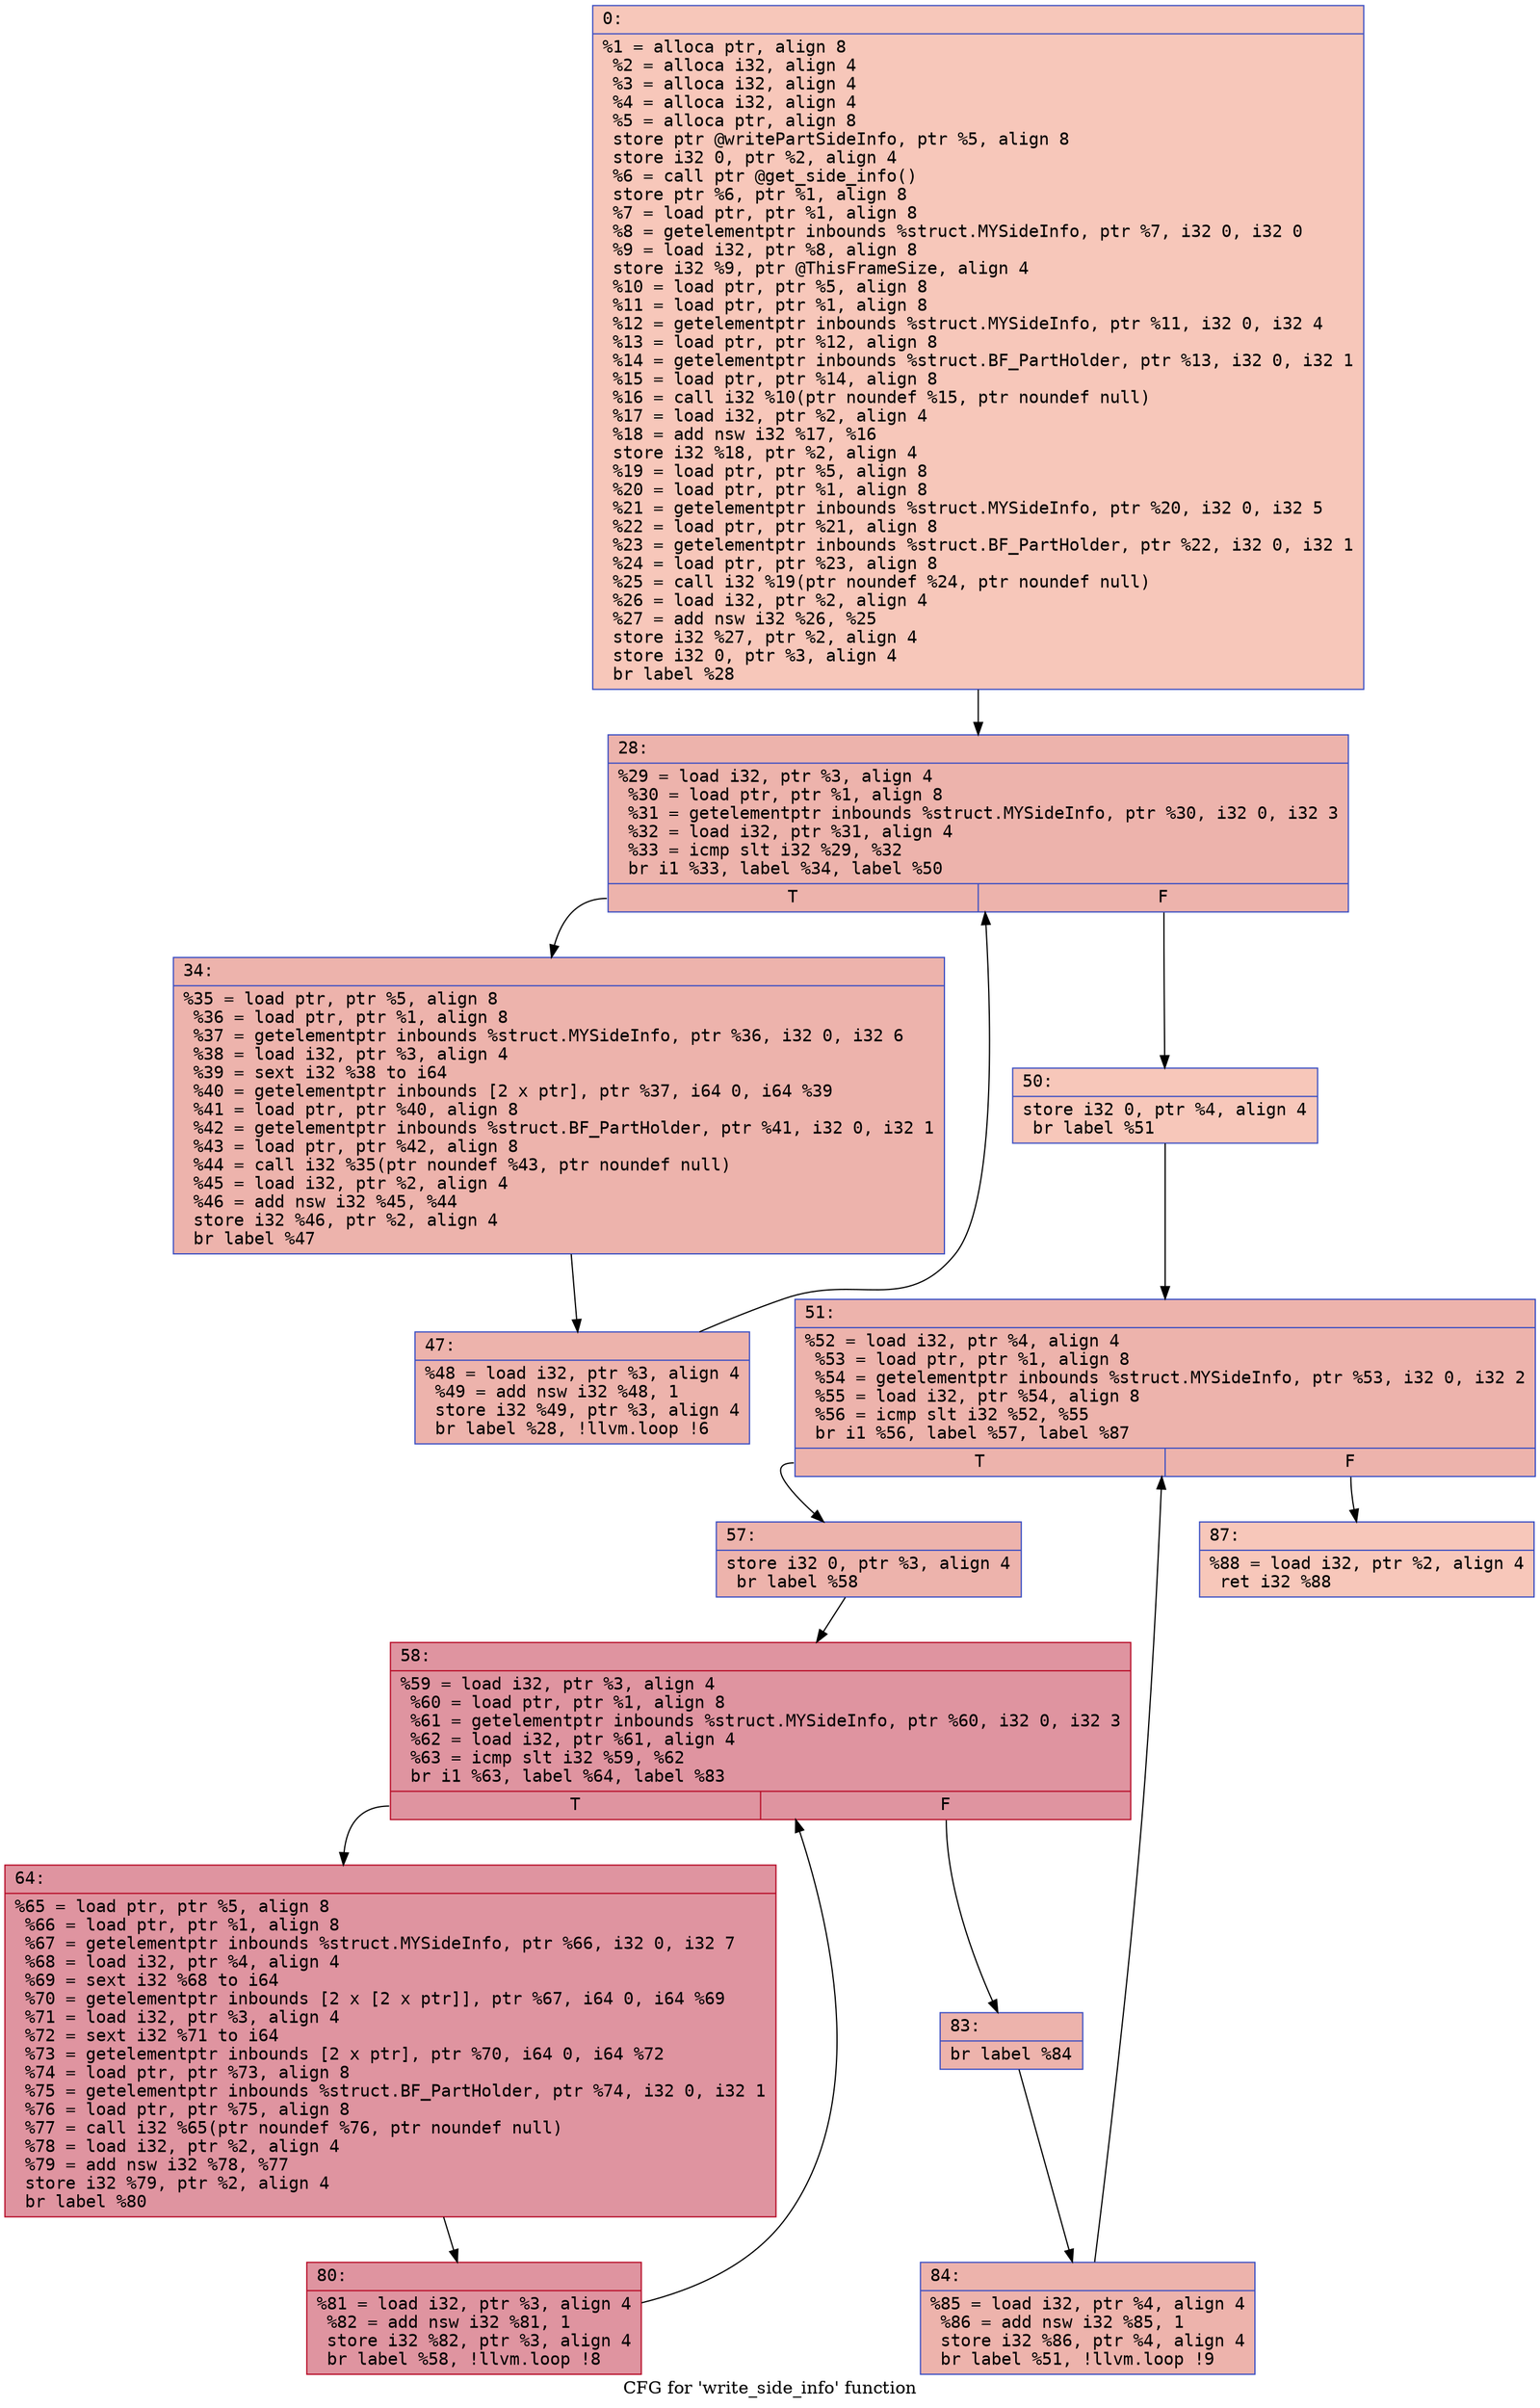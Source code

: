 digraph "CFG for 'write_side_info' function" {
	label="CFG for 'write_side_info' function";

	Node0x6000039dda90 [shape=record,color="#3d50c3ff", style=filled, fillcolor="#ec7f6370" fontname="Courier",label="{0:\l|  %1 = alloca ptr, align 8\l  %2 = alloca i32, align 4\l  %3 = alloca i32, align 4\l  %4 = alloca i32, align 4\l  %5 = alloca ptr, align 8\l  store ptr @writePartSideInfo, ptr %5, align 8\l  store i32 0, ptr %2, align 4\l  %6 = call ptr @get_side_info()\l  store ptr %6, ptr %1, align 8\l  %7 = load ptr, ptr %1, align 8\l  %8 = getelementptr inbounds %struct.MYSideInfo, ptr %7, i32 0, i32 0\l  %9 = load i32, ptr %8, align 8\l  store i32 %9, ptr @ThisFrameSize, align 4\l  %10 = load ptr, ptr %5, align 8\l  %11 = load ptr, ptr %1, align 8\l  %12 = getelementptr inbounds %struct.MYSideInfo, ptr %11, i32 0, i32 4\l  %13 = load ptr, ptr %12, align 8\l  %14 = getelementptr inbounds %struct.BF_PartHolder, ptr %13, i32 0, i32 1\l  %15 = load ptr, ptr %14, align 8\l  %16 = call i32 %10(ptr noundef %15, ptr noundef null)\l  %17 = load i32, ptr %2, align 4\l  %18 = add nsw i32 %17, %16\l  store i32 %18, ptr %2, align 4\l  %19 = load ptr, ptr %5, align 8\l  %20 = load ptr, ptr %1, align 8\l  %21 = getelementptr inbounds %struct.MYSideInfo, ptr %20, i32 0, i32 5\l  %22 = load ptr, ptr %21, align 8\l  %23 = getelementptr inbounds %struct.BF_PartHolder, ptr %22, i32 0, i32 1\l  %24 = load ptr, ptr %23, align 8\l  %25 = call i32 %19(ptr noundef %24, ptr noundef null)\l  %26 = load i32, ptr %2, align 4\l  %27 = add nsw i32 %26, %25\l  store i32 %27, ptr %2, align 4\l  store i32 0, ptr %3, align 4\l  br label %28\l}"];
	Node0x6000039dda90 -> Node0x6000039ddae0[tooltip="0 -> 28\nProbability 100.00%" ];
	Node0x6000039ddae0 [shape=record,color="#3d50c3ff", style=filled, fillcolor="#d6524470" fontname="Courier",label="{28:\l|  %29 = load i32, ptr %3, align 4\l  %30 = load ptr, ptr %1, align 8\l  %31 = getelementptr inbounds %struct.MYSideInfo, ptr %30, i32 0, i32 3\l  %32 = load i32, ptr %31, align 4\l  %33 = icmp slt i32 %29, %32\l  br i1 %33, label %34, label %50\l|{<s0>T|<s1>F}}"];
	Node0x6000039ddae0:s0 -> Node0x6000039ddb30[tooltip="28 -> 34\nProbability 96.88%" ];
	Node0x6000039ddae0:s1 -> Node0x6000039ddbd0[tooltip="28 -> 50\nProbability 3.12%" ];
	Node0x6000039ddb30 [shape=record,color="#3d50c3ff", style=filled, fillcolor="#d6524470" fontname="Courier",label="{34:\l|  %35 = load ptr, ptr %5, align 8\l  %36 = load ptr, ptr %1, align 8\l  %37 = getelementptr inbounds %struct.MYSideInfo, ptr %36, i32 0, i32 6\l  %38 = load i32, ptr %3, align 4\l  %39 = sext i32 %38 to i64\l  %40 = getelementptr inbounds [2 x ptr], ptr %37, i64 0, i64 %39\l  %41 = load ptr, ptr %40, align 8\l  %42 = getelementptr inbounds %struct.BF_PartHolder, ptr %41, i32 0, i32 1\l  %43 = load ptr, ptr %42, align 8\l  %44 = call i32 %35(ptr noundef %43, ptr noundef null)\l  %45 = load i32, ptr %2, align 4\l  %46 = add nsw i32 %45, %44\l  store i32 %46, ptr %2, align 4\l  br label %47\l}"];
	Node0x6000039ddb30 -> Node0x6000039ddb80[tooltip="34 -> 47\nProbability 100.00%" ];
	Node0x6000039ddb80 [shape=record,color="#3d50c3ff", style=filled, fillcolor="#d6524470" fontname="Courier",label="{47:\l|  %48 = load i32, ptr %3, align 4\l  %49 = add nsw i32 %48, 1\l  store i32 %49, ptr %3, align 4\l  br label %28, !llvm.loop !6\l}"];
	Node0x6000039ddb80 -> Node0x6000039ddae0[tooltip="47 -> 28\nProbability 100.00%" ];
	Node0x6000039ddbd0 [shape=record,color="#3d50c3ff", style=filled, fillcolor="#ec7f6370" fontname="Courier",label="{50:\l|  store i32 0, ptr %4, align 4\l  br label %51\l}"];
	Node0x6000039ddbd0 -> Node0x6000039ddc20[tooltip="50 -> 51\nProbability 100.00%" ];
	Node0x6000039ddc20 [shape=record,color="#3d50c3ff", style=filled, fillcolor="#d6524470" fontname="Courier",label="{51:\l|  %52 = load i32, ptr %4, align 4\l  %53 = load ptr, ptr %1, align 8\l  %54 = getelementptr inbounds %struct.MYSideInfo, ptr %53, i32 0, i32 2\l  %55 = load i32, ptr %54, align 8\l  %56 = icmp slt i32 %52, %55\l  br i1 %56, label %57, label %87\l|{<s0>T|<s1>F}}"];
	Node0x6000039ddc20:s0 -> Node0x6000039ddc70[tooltip="51 -> 57\nProbability 96.88%" ];
	Node0x6000039ddc20:s1 -> Node0x6000039dde50[tooltip="51 -> 87\nProbability 3.12%" ];
	Node0x6000039ddc70 [shape=record,color="#3d50c3ff", style=filled, fillcolor="#d6524470" fontname="Courier",label="{57:\l|  store i32 0, ptr %3, align 4\l  br label %58\l}"];
	Node0x6000039ddc70 -> Node0x6000039ddcc0[tooltip="57 -> 58\nProbability 100.00%" ];
	Node0x6000039ddcc0 [shape=record,color="#b70d28ff", style=filled, fillcolor="#b70d2870" fontname="Courier",label="{58:\l|  %59 = load i32, ptr %3, align 4\l  %60 = load ptr, ptr %1, align 8\l  %61 = getelementptr inbounds %struct.MYSideInfo, ptr %60, i32 0, i32 3\l  %62 = load i32, ptr %61, align 4\l  %63 = icmp slt i32 %59, %62\l  br i1 %63, label %64, label %83\l|{<s0>T|<s1>F}}"];
	Node0x6000039ddcc0:s0 -> Node0x6000039ddd10[tooltip="58 -> 64\nProbability 96.88%" ];
	Node0x6000039ddcc0:s1 -> Node0x6000039dddb0[tooltip="58 -> 83\nProbability 3.12%" ];
	Node0x6000039ddd10 [shape=record,color="#b70d28ff", style=filled, fillcolor="#b70d2870" fontname="Courier",label="{64:\l|  %65 = load ptr, ptr %5, align 8\l  %66 = load ptr, ptr %1, align 8\l  %67 = getelementptr inbounds %struct.MYSideInfo, ptr %66, i32 0, i32 7\l  %68 = load i32, ptr %4, align 4\l  %69 = sext i32 %68 to i64\l  %70 = getelementptr inbounds [2 x [2 x ptr]], ptr %67, i64 0, i64 %69\l  %71 = load i32, ptr %3, align 4\l  %72 = sext i32 %71 to i64\l  %73 = getelementptr inbounds [2 x ptr], ptr %70, i64 0, i64 %72\l  %74 = load ptr, ptr %73, align 8\l  %75 = getelementptr inbounds %struct.BF_PartHolder, ptr %74, i32 0, i32 1\l  %76 = load ptr, ptr %75, align 8\l  %77 = call i32 %65(ptr noundef %76, ptr noundef null)\l  %78 = load i32, ptr %2, align 4\l  %79 = add nsw i32 %78, %77\l  store i32 %79, ptr %2, align 4\l  br label %80\l}"];
	Node0x6000039ddd10 -> Node0x6000039ddd60[tooltip="64 -> 80\nProbability 100.00%" ];
	Node0x6000039ddd60 [shape=record,color="#b70d28ff", style=filled, fillcolor="#b70d2870" fontname="Courier",label="{80:\l|  %81 = load i32, ptr %3, align 4\l  %82 = add nsw i32 %81, 1\l  store i32 %82, ptr %3, align 4\l  br label %58, !llvm.loop !8\l}"];
	Node0x6000039ddd60 -> Node0x6000039ddcc0[tooltip="80 -> 58\nProbability 100.00%" ];
	Node0x6000039dddb0 [shape=record,color="#3d50c3ff", style=filled, fillcolor="#d6524470" fontname="Courier",label="{83:\l|  br label %84\l}"];
	Node0x6000039dddb0 -> Node0x6000039dde00[tooltip="83 -> 84\nProbability 100.00%" ];
	Node0x6000039dde00 [shape=record,color="#3d50c3ff", style=filled, fillcolor="#d6524470" fontname="Courier",label="{84:\l|  %85 = load i32, ptr %4, align 4\l  %86 = add nsw i32 %85, 1\l  store i32 %86, ptr %4, align 4\l  br label %51, !llvm.loop !9\l}"];
	Node0x6000039dde00 -> Node0x6000039ddc20[tooltip="84 -> 51\nProbability 100.00%" ];
	Node0x6000039dde50 [shape=record,color="#3d50c3ff", style=filled, fillcolor="#ec7f6370" fontname="Courier",label="{87:\l|  %88 = load i32, ptr %2, align 4\l  ret i32 %88\l}"];
}
